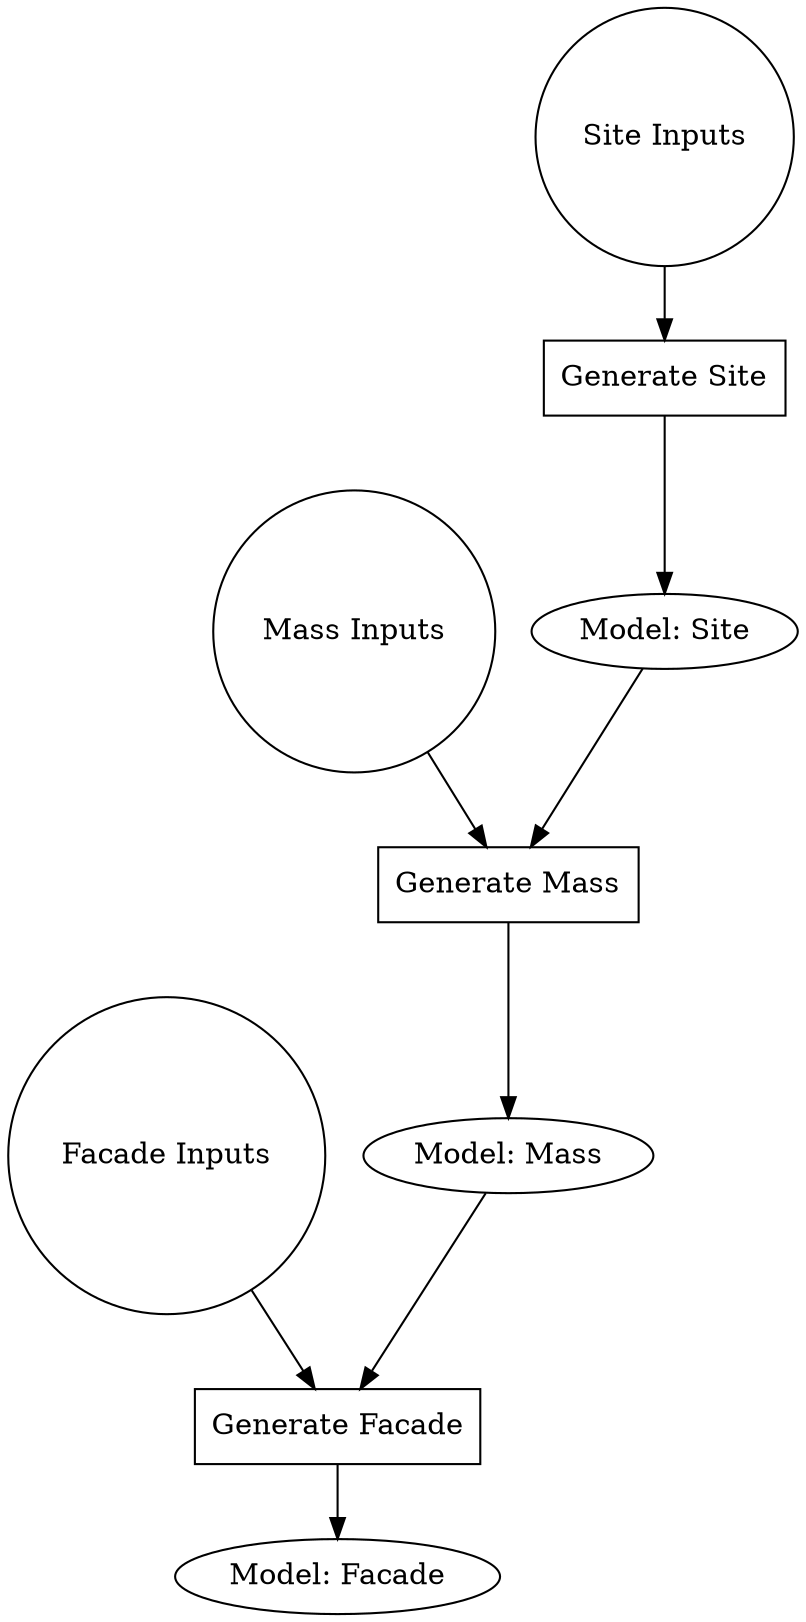 digraph G {
  "Generate Site" [shape=box]
  "Generate Mass" [shape=box]
  "Generate Facade" [shape=box]
  "Site Inputs" [shape=circle]
  "Mass Inputs" [shape=circle]
  "Facade Inputs" [shape=circle]
  "Site Inputs" -> "Generate Site"
  "Generate Site" -> "Model: Site"
  "Mass Inputs" -> "Generate Mass"
  "Model: Site" -> "Generate Mass"
  "Generate Mass" -> "Model: Mass"
  "Facade Inputs" -> "Generate Facade"
  "Model: Mass" -> "Generate Facade"
  "Generate Facade" -> "Model: Facade"
}
